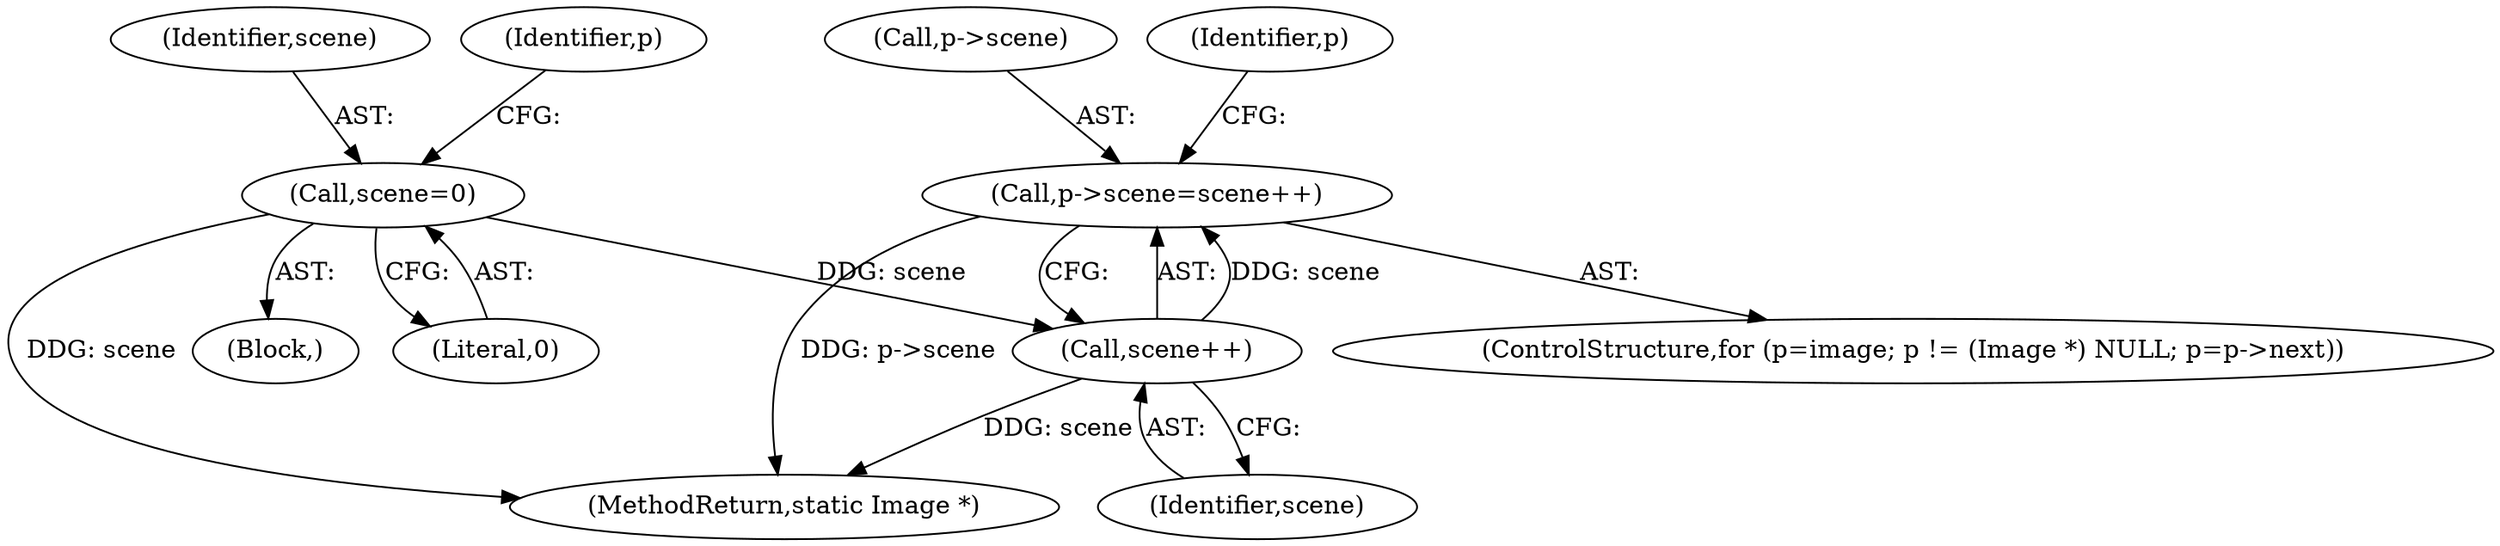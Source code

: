 digraph "0_ImageMagick_e5c063a1007506ba69e97a35effcdef944421c89@pointer" {
"1001843" [label="(Call,p->scene=scene++)"];
"1001847" [label="(Call,scene++)"];
"1001778" [label="(Call,scene=0)"];
"1001844" [label="(Call,p->scene)"];
"1001910" [label="(MethodReturn,static Image *)"];
"1001779" [label="(Identifier,scene)"];
"1001778" [label="(Call,scene=0)"];
"1001775" [label="(Block,)"];
"1001780" [label="(Literal,0)"];
"1001848" [label="(Identifier,scene)"];
"1001847" [label="(Call,scene++)"];
"1001839" [label="(Identifier,p)"];
"1001829" [label="(ControlStructure,for (p=image; p != (Image *) NULL; p=p->next))"];
"1001843" [label="(Call,p->scene=scene++)"];
"1001782" [label="(Identifier,p)"];
"1001843" -> "1001829"  [label="AST: "];
"1001843" -> "1001847"  [label="CFG: "];
"1001844" -> "1001843"  [label="AST: "];
"1001847" -> "1001843"  [label="AST: "];
"1001839" -> "1001843"  [label="CFG: "];
"1001843" -> "1001910"  [label="DDG: p->scene"];
"1001847" -> "1001843"  [label="DDG: scene"];
"1001847" -> "1001848"  [label="CFG: "];
"1001848" -> "1001847"  [label="AST: "];
"1001847" -> "1001910"  [label="DDG: scene"];
"1001778" -> "1001847"  [label="DDG: scene"];
"1001778" -> "1001775"  [label="AST: "];
"1001778" -> "1001780"  [label="CFG: "];
"1001779" -> "1001778"  [label="AST: "];
"1001780" -> "1001778"  [label="AST: "];
"1001782" -> "1001778"  [label="CFG: "];
"1001778" -> "1001910"  [label="DDG: scene"];
}
